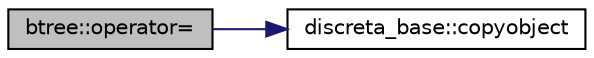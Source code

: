 digraph "btree::operator="
{
  edge [fontname="Helvetica",fontsize="10",labelfontname="Helvetica",labelfontsize="10"];
  node [fontname="Helvetica",fontsize="10",shape=record];
  rankdir="LR";
  Node2946 [label="btree::operator=",height=0.2,width=0.4,color="black", fillcolor="grey75", style="filled", fontcolor="black"];
  Node2946 -> Node2947 [color="midnightblue",fontsize="10",style="solid",fontname="Helvetica"];
  Node2947 [label="discreta_base::copyobject",height=0.2,width=0.4,color="black", fillcolor="white", style="filled",URL="$d7/d71/classdiscreta__base.html#a68fac2b12cefae0bc4d1a41faf9bc862"];
}
